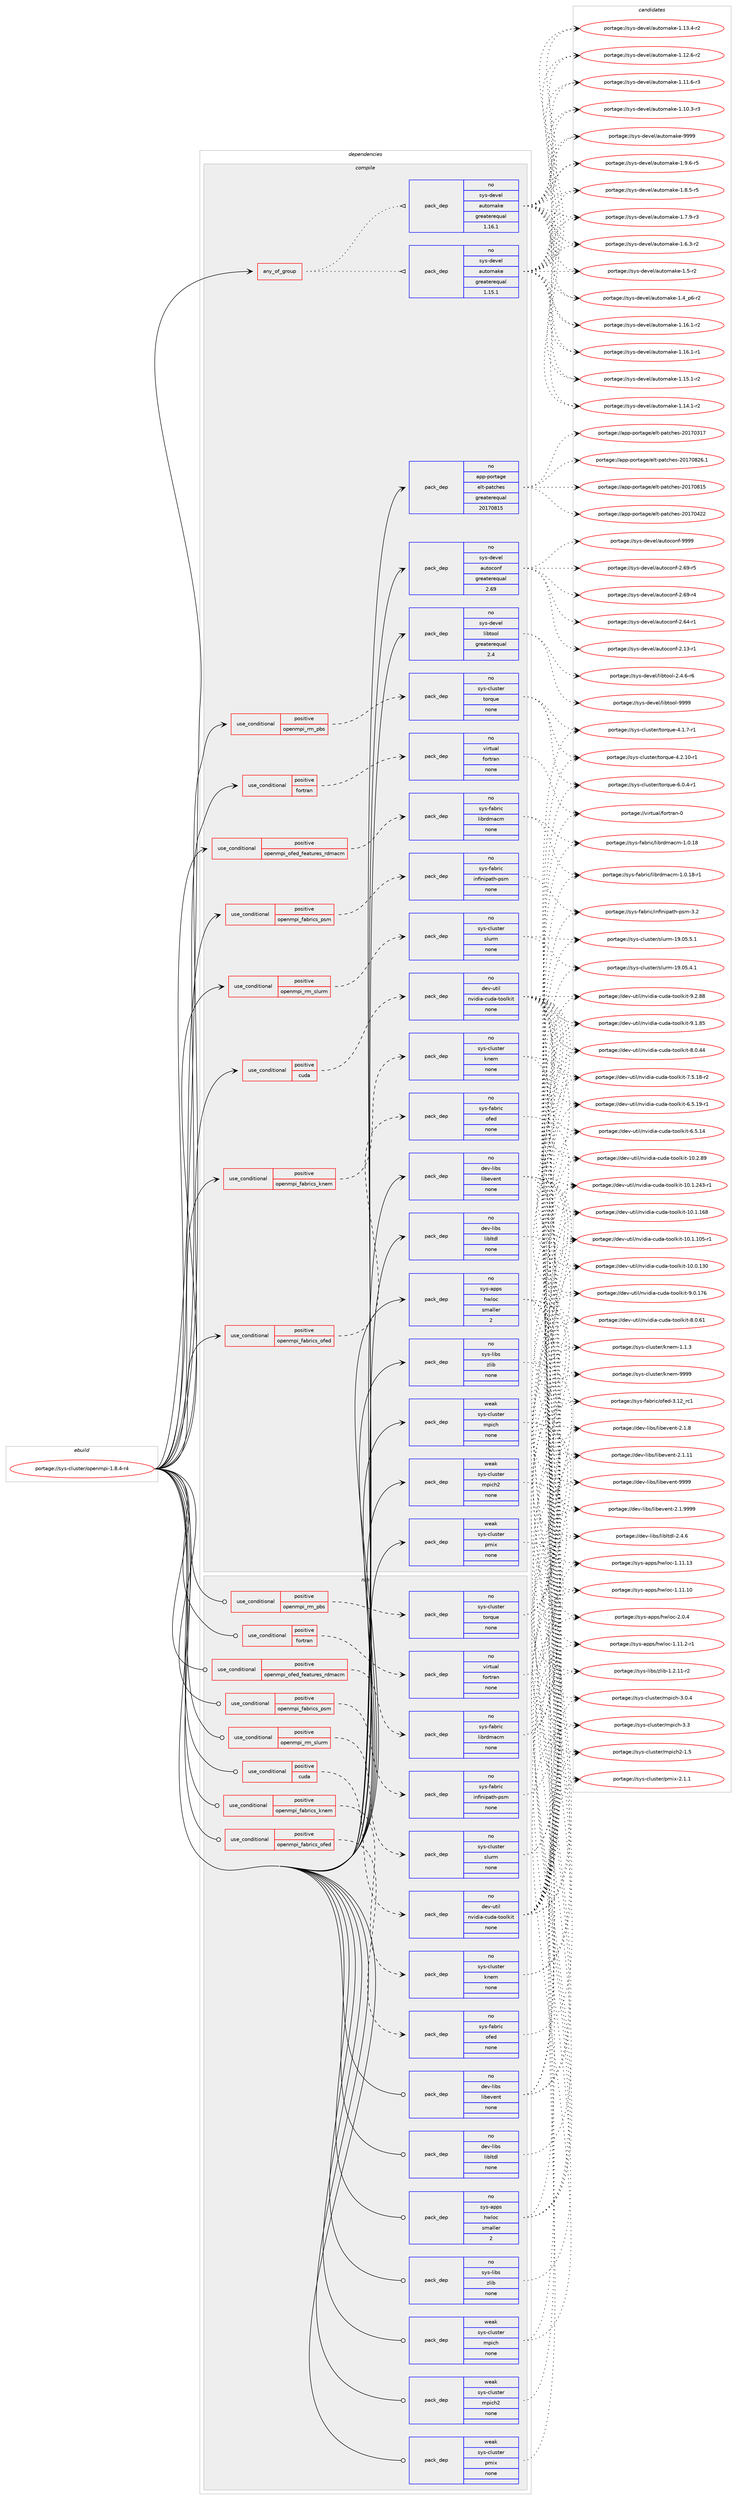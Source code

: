 digraph prolog {

# *************
# Graph options
# *************

newrank=true;
concentrate=true;
compound=true;
graph [rankdir=LR,fontname=Helvetica,fontsize=10,ranksep=1.5];#, ranksep=2.5, nodesep=0.2];
edge  [arrowhead=vee];
node  [fontname=Helvetica,fontsize=10];

# **********
# The ebuild
# **********

subgraph cluster_leftcol {
color=gray;
rank=same;
label=<<i>ebuild</i>>;
id [label="portage://sys-cluster/openmpi-1.8.4-r4", color=red, width=4, href="../sys-cluster/openmpi-1.8.4-r4.svg"];
}

# ****************
# The dependencies
# ****************

subgraph cluster_midcol {
color=gray;
label=<<i>dependencies</i>>;
subgraph cluster_compile {
fillcolor="#eeeeee";
style=filled;
label=<<i>compile</i>>;
subgraph any1084 {
dependency54016 [label=<<TABLE BORDER="0" CELLBORDER="1" CELLSPACING="0" CELLPADDING="4"><TR><TD CELLPADDING="10">any_of_group</TD></TR></TABLE>>, shape=none, color=red];subgraph pack41852 {
dependency54017 [label=<<TABLE BORDER="0" CELLBORDER="1" CELLSPACING="0" CELLPADDING="4" WIDTH="220"><TR><TD ROWSPAN="6" CELLPADDING="30">pack_dep</TD></TR><TR><TD WIDTH="110">no</TD></TR><TR><TD>sys-devel</TD></TR><TR><TD>automake</TD></TR><TR><TD>greaterequal</TD></TR><TR><TD>1.16.1</TD></TR></TABLE>>, shape=none, color=blue];
}
dependency54016:e -> dependency54017:w [weight=20,style="dotted",arrowhead="oinv"];
subgraph pack41853 {
dependency54018 [label=<<TABLE BORDER="0" CELLBORDER="1" CELLSPACING="0" CELLPADDING="4" WIDTH="220"><TR><TD ROWSPAN="6" CELLPADDING="30">pack_dep</TD></TR><TR><TD WIDTH="110">no</TD></TR><TR><TD>sys-devel</TD></TR><TR><TD>automake</TD></TR><TR><TD>greaterequal</TD></TR><TR><TD>1.15.1</TD></TR></TABLE>>, shape=none, color=blue];
}
dependency54016:e -> dependency54018:w [weight=20,style="dotted",arrowhead="oinv"];
}
id:e -> dependency54016:w [weight=20,style="solid",arrowhead="vee"];
subgraph cond11015 {
dependency54019 [label=<<TABLE BORDER="0" CELLBORDER="1" CELLSPACING="0" CELLPADDING="4"><TR><TD ROWSPAN="3" CELLPADDING="10">use_conditional</TD></TR><TR><TD>positive</TD></TR><TR><TD>cuda</TD></TR></TABLE>>, shape=none, color=red];
subgraph pack41854 {
dependency54020 [label=<<TABLE BORDER="0" CELLBORDER="1" CELLSPACING="0" CELLPADDING="4" WIDTH="220"><TR><TD ROWSPAN="6" CELLPADDING="30">pack_dep</TD></TR><TR><TD WIDTH="110">no</TD></TR><TR><TD>dev-util</TD></TR><TR><TD>nvidia-cuda-toolkit</TD></TR><TR><TD>none</TD></TR><TR><TD></TD></TR></TABLE>>, shape=none, color=blue];
}
dependency54019:e -> dependency54020:w [weight=20,style="dashed",arrowhead="vee"];
}
id:e -> dependency54019:w [weight=20,style="solid",arrowhead="vee"];
subgraph cond11016 {
dependency54021 [label=<<TABLE BORDER="0" CELLBORDER="1" CELLSPACING="0" CELLPADDING="4"><TR><TD ROWSPAN="3" CELLPADDING="10">use_conditional</TD></TR><TR><TD>positive</TD></TR><TR><TD>fortran</TD></TR></TABLE>>, shape=none, color=red];
subgraph pack41855 {
dependency54022 [label=<<TABLE BORDER="0" CELLBORDER="1" CELLSPACING="0" CELLPADDING="4" WIDTH="220"><TR><TD ROWSPAN="6" CELLPADDING="30">pack_dep</TD></TR><TR><TD WIDTH="110">no</TD></TR><TR><TD>virtual</TD></TR><TR><TD>fortran</TD></TR><TR><TD>none</TD></TR><TR><TD></TD></TR></TABLE>>, shape=none, color=blue];
}
dependency54021:e -> dependency54022:w [weight=20,style="dashed",arrowhead="vee"];
}
id:e -> dependency54021:w [weight=20,style="solid",arrowhead="vee"];
subgraph cond11017 {
dependency54023 [label=<<TABLE BORDER="0" CELLBORDER="1" CELLSPACING="0" CELLPADDING="4"><TR><TD ROWSPAN="3" CELLPADDING="10">use_conditional</TD></TR><TR><TD>positive</TD></TR><TR><TD>openmpi_fabrics_knem</TD></TR></TABLE>>, shape=none, color=red];
subgraph pack41856 {
dependency54024 [label=<<TABLE BORDER="0" CELLBORDER="1" CELLSPACING="0" CELLPADDING="4" WIDTH="220"><TR><TD ROWSPAN="6" CELLPADDING="30">pack_dep</TD></TR><TR><TD WIDTH="110">no</TD></TR><TR><TD>sys-cluster</TD></TR><TR><TD>knem</TD></TR><TR><TD>none</TD></TR><TR><TD></TD></TR></TABLE>>, shape=none, color=blue];
}
dependency54023:e -> dependency54024:w [weight=20,style="dashed",arrowhead="vee"];
}
id:e -> dependency54023:w [weight=20,style="solid",arrowhead="vee"];
subgraph cond11018 {
dependency54025 [label=<<TABLE BORDER="0" CELLBORDER="1" CELLSPACING="0" CELLPADDING="4"><TR><TD ROWSPAN="3" CELLPADDING="10">use_conditional</TD></TR><TR><TD>positive</TD></TR><TR><TD>openmpi_fabrics_ofed</TD></TR></TABLE>>, shape=none, color=red];
subgraph pack41857 {
dependency54026 [label=<<TABLE BORDER="0" CELLBORDER="1" CELLSPACING="0" CELLPADDING="4" WIDTH="220"><TR><TD ROWSPAN="6" CELLPADDING="30">pack_dep</TD></TR><TR><TD WIDTH="110">no</TD></TR><TR><TD>sys-fabric</TD></TR><TR><TD>ofed</TD></TR><TR><TD>none</TD></TR><TR><TD></TD></TR></TABLE>>, shape=none, color=blue];
}
dependency54025:e -> dependency54026:w [weight=20,style="dashed",arrowhead="vee"];
}
id:e -> dependency54025:w [weight=20,style="solid",arrowhead="vee"];
subgraph cond11019 {
dependency54027 [label=<<TABLE BORDER="0" CELLBORDER="1" CELLSPACING="0" CELLPADDING="4"><TR><TD ROWSPAN="3" CELLPADDING="10">use_conditional</TD></TR><TR><TD>positive</TD></TR><TR><TD>openmpi_fabrics_psm</TD></TR></TABLE>>, shape=none, color=red];
subgraph pack41858 {
dependency54028 [label=<<TABLE BORDER="0" CELLBORDER="1" CELLSPACING="0" CELLPADDING="4" WIDTH="220"><TR><TD ROWSPAN="6" CELLPADDING="30">pack_dep</TD></TR><TR><TD WIDTH="110">no</TD></TR><TR><TD>sys-fabric</TD></TR><TR><TD>infinipath-psm</TD></TR><TR><TD>none</TD></TR><TR><TD></TD></TR></TABLE>>, shape=none, color=blue];
}
dependency54027:e -> dependency54028:w [weight=20,style="dashed",arrowhead="vee"];
}
id:e -> dependency54027:w [weight=20,style="solid",arrowhead="vee"];
subgraph cond11020 {
dependency54029 [label=<<TABLE BORDER="0" CELLBORDER="1" CELLSPACING="0" CELLPADDING="4"><TR><TD ROWSPAN="3" CELLPADDING="10">use_conditional</TD></TR><TR><TD>positive</TD></TR><TR><TD>openmpi_ofed_features_rdmacm</TD></TR></TABLE>>, shape=none, color=red];
subgraph pack41859 {
dependency54030 [label=<<TABLE BORDER="0" CELLBORDER="1" CELLSPACING="0" CELLPADDING="4" WIDTH="220"><TR><TD ROWSPAN="6" CELLPADDING="30">pack_dep</TD></TR><TR><TD WIDTH="110">no</TD></TR><TR><TD>sys-fabric</TD></TR><TR><TD>librdmacm</TD></TR><TR><TD>none</TD></TR><TR><TD></TD></TR></TABLE>>, shape=none, color=blue];
}
dependency54029:e -> dependency54030:w [weight=20,style="dashed",arrowhead="vee"];
}
id:e -> dependency54029:w [weight=20,style="solid",arrowhead="vee"];
subgraph cond11021 {
dependency54031 [label=<<TABLE BORDER="0" CELLBORDER="1" CELLSPACING="0" CELLPADDING="4"><TR><TD ROWSPAN="3" CELLPADDING="10">use_conditional</TD></TR><TR><TD>positive</TD></TR><TR><TD>openmpi_rm_pbs</TD></TR></TABLE>>, shape=none, color=red];
subgraph pack41860 {
dependency54032 [label=<<TABLE BORDER="0" CELLBORDER="1" CELLSPACING="0" CELLPADDING="4" WIDTH="220"><TR><TD ROWSPAN="6" CELLPADDING="30">pack_dep</TD></TR><TR><TD WIDTH="110">no</TD></TR><TR><TD>sys-cluster</TD></TR><TR><TD>torque</TD></TR><TR><TD>none</TD></TR><TR><TD></TD></TR></TABLE>>, shape=none, color=blue];
}
dependency54031:e -> dependency54032:w [weight=20,style="dashed",arrowhead="vee"];
}
id:e -> dependency54031:w [weight=20,style="solid",arrowhead="vee"];
subgraph cond11022 {
dependency54033 [label=<<TABLE BORDER="0" CELLBORDER="1" CELLSPACING="0" CELLPADDING="4"><TR><TD ROWSPAN="3" CELLPADDING="10">use_conditional</TD></TR><TR><TD>positive</TD></TR><TR><TD>openmpi_rm_slurm</TD></TR></TABLE>>, shape=none, color=red];
subgraph pack41861 {
dependency54034 [label=<<TABLE BORDER="0" CELLBORDER="1" CELLSPACING="0" CELLPADDING="4" WIDTH="220"><TR><TD ROWSPAN="6" CELLPADDING="30">pack_dep</TD></TR><TR><TD WIDTH="110">no</TD></TR><TR><TD>sys-cluster</TD></TR><TR><TD>slurm</TD></TR><TR><TD>none</TD></TR><TR><TD></TD></TR></TABLE>>, shape=none, color=blue];
}
dependency54033:e -> dependency54034:w [weight=20,style="dashed",arrowhead="vee"];
}
id:e -> dependency54033:w [weight=20,style="solid",arrowhead="vee"];
subgraph pack41862 {
dependency54035 [label=<<TABLE BORDER="0" CELLBORDER="1" CELLSPACING="0" CELLPADDING="4" WIDTH="220"><TR><TD ROWSPAN="6" CELLPADDING="30">pack_dep</TD></TR><TR><TD WIDTH="110">no</TD></TR><TR><TD>app-portage</TD></TR><TR><TD>elt-patches</TD></TR><TR><TD>greaterequal</TD></TR><TR><TD>20170815</TD></TR></TABLE>>, shape=none, color=blue];
}
id:e -> dependency54035:w [weight=20,style="solid",arrowhead="vee"];
subgraph pack41863 {
dependency54036 [label=<<TABLE BORDER="0" CELLBORDER="1" CELLSPACING="0" CELLPADDING="4" WIDTH="220"><TR><TD ROWSPAN="6" CELLPADDING="30">pack_dep</TD></TR><TR><TD WIDTH="110">no</TD></TR><TR><TD>dev-libs</TD></TR><TR><TD>libevent</TD></TR><TR><TD>none</TD></TR><TR><TD></TD></TR></TABLE>>, shape=none, color=blue];
}
id:e -> dependency54036:w [weight=20,style="solid",arrowhead="vee"];
subgraph pack41864 {
dependency54037 [label=<<TABLE BORDER="0" CELLBORDER="1" CELLSPACING="0" CELLPADDING="4" WIDTH="220"><TR><TD ROWSPAN="6" CELLPADDING="30">pack_dep</TD></TR><TR><TD WIDTH="110">no</TD></TR><TR><TD>dev-libs</TD></TR><TR><TD>libltdl</TD></TR><TR><TD>none</TD></TR><TR><TD></TD></TR></TABLE>>, shape=none, color=blue];
}
id:e -> dependency54037:w [weight=20,style="solid",arrowhead="vee"];
subgraph pack41865 {
dependency54038 [label=<<TABLE BORDER="0" CELLBORDER="1" CELLSPACING="0" CELLPADDING="4" WIDTH="220"><TR><TD ROWSPAN="6" CELLPADDING="30">pack_dep</TD></TR><TR><TD WIDTH="110">no</TD></TR><TR><TD>sys-apps</TD></TR><TR><TD>hwloc</TD></TR><TR><TD>smaller</TD></TR><TR><TD>2</TD></TR></TABLE>>, shape=none, color=blue];
}
id:e -> dependency54038:w [weight=20,style="solid",arrowhead="vee"];
subgraph pack41866 {
dependency54039 [label=<<TABLE BORDER="0" CELLBORDER="1" CELLSPACING="0" CELLPADDING="4" WIDTH="220"><TR><TD ROWSPAN="6" CELLPADDING="30">pack_dep</TD></TR><TR><TD WIDTH="110">no</TD></TR><TR><TD>sys-devel</TD></TR><TR><TD>autoconf</TD></TR><TR><TD>greaterequal</TD></TR><TR><TD>2.69</TD></TR></TABLE>>, shape=none, color=blue];
}
id:e -> dependency54039:w [weight=20,style="solid",arrowhead="vee"];
subgraph pack41867 {
dependency54040 [label=<<TABLE BORDER="0" CELLBORDER="1" CELLSPACING="0" CELLPADDING="4" WIDTH="220"><TR><TD ROWSPAN="6" CELLPADDING="30">pack_dep</TD></TR><TR><TD WIDTH="110">no</TD></TR><TR><TD>sys-devel</TD></TR><TR><TD>libtool</TD></TR><TR><TD>greaterequal</TD></TR><TR><TD>2.4</TD></TR></TABLE>>, shape=none, color=blue];
}
id:e -> dependency54040:w [weight=20,style="solid",arrowhead="vee"];
subgraph pack41868 {
dependency54041 [label=<<TABLE BORDER="0" CELLBORDER="1" CELLSPACING="0" CELLPADDING="4" WIDTH="220"><TR><TD ROWSPAN="6" CELLPADDING="30">pack_dep</TD></TR><TR><TD WIDTH="110">no</TD></TR><TR><TD>sys-libs</TD></TR><TR><TD>zlib</TD></TR><TR><TD>none</TD></TR><TR><TD></TD></TR></TABLE>>, shape=none, color=blue];
}
id:e -> dependency54041:w [weight=20,style="solid",arrowhead="vee"];
subgraph pack41869 {
dependency54042 [label=<<TABLE BORDER="0" CELLBORDER="1" CELLSPACING="0" CELLPADDING="4" WIDTH="220"><TR><TD ROWSPAN="6" CELLPADDING="30">pack_dep</TD></TR><TR><TD WIDTH="110">weak</TD></TR><TR><TD>sys-cluster</TD></TR><TR><TD>mpich</TD></TR><TR><TD>none</TD></TR><TR><TD></TD></TR></TABLE>>, shape=none, color=blue];
}
id:e -> dependency54042:w [weight=20,style="solid",arrowhead="vee"];
subgraph pack41870 {
dependency54043 [label=<<TABLE BORDER="0" CELLBORDER="1" CELLSPACING="0" CELLPADDING="4" WIDTH="220"><TR><TD ROWSPAN="6" CELLPADDING="30">pack_dep</TD></TR><TR><TD WIDTH="110">weak</TD></TR><TR><TD>sys-cluster</TD></TR><TR><TD>mpich2</TD></TR><TR><TD>none</TD></TR><TR><TD></TD></TR></TABLE>>, shape=none, color=blue];
}
id:e -> dependency54043:w [weight=20,style="solid",arrowhead="vee"];
subgraph pack41871 {
dependency54044 [label=<<TABLE BORDER="0" CELLBORDER="1" CELLSPACING="0" CELLPADDING="4" WIDTH="220"><TR><TD ROWSPAN="6" CELLPADDING="30">pack_dep</TD></TR><TR><TD WIDTH="110">weak</TD></TR><TR><TD>sys-cluster</TD></TR><TR><TD>pmix</TD></TR><TR><TD>none</TD></TR><TR><TD></TD></TR></TABLE>>, shape=none, color=blue];
}
id:e -> dependency54044:w [weight=20,style="solid",arrowhead="vee"];
}
subgraph cluster_compileandrun {
fillcolor="#eeeeee";
style=filled;
label=<<i>compile and run</i>>;
}
subgraph cluster_run {
fillcolor="#eeeeee";
style=filled;
label=<<i>run</i>>;
subgraph cond11023 {
dependency54045 [label=<<TABLE BORDER="0" CELLBORDER="1" CELLSPACING="0" CELLPADDING="4"><TR><TD ROWSPAN="3" CELLPADDING="10">use_conditional</TD></TR><TR><TD>positive</TD></TR><TR><TD>cuda</TD></TR></TABLE>>, shape=none, color=red];
subgraph pack41872 {
dependency54046 [label=<<TABLE BORDER="0" CELLBORDER="1" CELLSPACING="0" CELLPADDING="4" WIDTH="220"><TR><TD ROWSPAN="6" CELLPADDING="30">pack_dep</TD></TR><TR><TD WIDTH="110">no</TD></TR><TR><TD>dev-util</TD></TR><TR><TD>nvidia-cuda-toolkit</TD></TR><TR><TD>none</TD></TR><TR><TD></TD></TR></TABLE>>, shape=none, color=blue];
}
dependency54045:e -> dependency54046:w [weight=20,style="dashed",arrowhead="vee"];
}
id:e -> dependency54045:w [weight=20,style="solid",arrowhead="odot"];
subgraph cond11024 {
dependency54047 [label=<<TABLE BORDER="0" CELLBORDER="1" CELLSPACING="0" CELLPADDING="4"><TR><TD ROWSPAN="3" CELLPADDING="10">use_conditional</TD></TR><TR><TD>positive</TD></TR><TR><TD>fortran</TD></TR></TABLE>>, shape=none, color=red];
subgraph pack41873 {
dependency54048 [label=<<TABLE BORDER="0" CELLBORDER="1" CELLSPACING="0" CELLPADDING="4" WIDTH="220"><TR><TD ROWSPAN="6" CELLPADDING="30">pack_dep</TD></TR><TR><TD WIDTH="110">no</TD></TR><TR><TD>virtual</TD></TR><TR><TD>fortran</TD></TR><TR><TD>none</TD></TR><TR><TD></TD></TR></TABLE>>, shape=none, color=blue];
}
dependency54047:e -> dependency54048:w [weight=20,style="dashed",arrowhead="vee"];
}
id:e -> dependency54047:w [weight=20,style="solid",arrowhead="odot"];
subgraph cond11025 {
dependency54049 [label=<<TABLE BORDER="0" CELLBORDER="1" CELLSPACING="0" CELLPADDING="4"><TR><TD ROWSPAN="3" CELLPADDING="10">use_conditional</TD></TR><TR><TD>positive</TD></TR><TR><TD>openmpi_fabrics_knem</TD></TR></TABLE>>, shape=none, color=red];
subgraph pack41874 {
dependency54050 [label=<<TABLE BORDER="0" CELLBORDER="1" CELLSPACING="0" CELLPADDING="4" WIDTH="220"><TR><TD ROWSPAN="6" CELLPADDING="30">pack_dep</TD></TR><TR><TD WIDTH="110">no</TD></TR><TR><TD>sys-cluster</TD></TR><TR><TD>knem</TD></TR><TR><TD>none</TD></TR><TR><TD></TD></TR></TABLE>>, shape=none, color=blue];
}
dependency54049:e -> dependency54050:w [weight=20,style="dashed",arrowhead="vee"];
}
id:e -> dependency54049:w [weight=20,style="solid",arrowhead="odot"];
subgraph cond11026 {
dependency54051 [label=<<TABLE BORDER="0" CELLBORDER="1" CELLSPACING="0" CELLPADDING="4"><TR><TD ROWSPAN="3" CELLPADDING="10">use_conditional</TD></TR><TR><TD>positive</TD></TR><TR><TD>openmpi_fabrics_ofed</TD></TR></TABLE>>, shape=none, color=red];
subgraph pack41875 {
dependency54052 [label=<<TABLE BORDER="0" CELLBORDER="1" CELLSPACING="0" CELLPADDING="4" WIDTH="220"><TR><TD ROWSPAN="6" CELLPADDING="30">pack_dep</TD></TR><TR><TD WIDTH="110">no</TD></TR><TR><TD>sys-fabric</TD></TR><TR><TD>ofed</TD></TR><TR><TD>none</TD></TR><TR><TD></TD></TR></TABLE>>, shape=none, color=blue];
}
dependency54051:e -> dependency54052:w [weight=20,style="dashed",arrowhead="vee"];
}
id:e -> dependency54051:w [weight=20,style="solid",arrowhead="odot"];
subgraph cond11027 {
dependency54053 [label=<<TABLE BORDER="0" CELLBORDER="1" CELLSPACING="0" CELLPADDING="4"><TR><TD ROWSPAN="3" CELLPADDING="10">use_conditional</TD></TR><TR><TD>positive</TD></TR><TR><TD>openmpi_fabrics_psm</TD></TR></TABLE>>, shape=none, color=red];
subgraph pack41876 {
dependency54054 [label=<<TABLE BORDER="0" CELLBORDER="1" CELLSPACING="0" CELLPADDING="4" WIDTH="220"><TR><TD ROWSPAN="6" CELLPADDING="30">pack_dep</TD></TR><TR><TD WIDTH="110">no</TD></TR><TR><TD>sys-fabric</TD></TR><TR><TD>infinipath-psm</TD></TR><TR><TD>none</TD></TR><TR><TD></TD></TR></TABLE>>, shape=none, color=blue];
}
dependency54053:e -> dependency54054:w [weight=20,style="dashed",arrowhead="vee"];
}
id:e -> dependency54053:w [weight=20,style="solid",arrowhead="odot"];
subgraph cond11028 {
dependency54055 [label=<<TABLE BORDER="0" CELLBORDER="1" CELLSPACING="0" CELLPADDING="4"><TR><TD ROWSPAN="3" CELLPADDING="10">use_conditional</TD></TR><TR><TD>positive</TD></TR><TR><TD>openmpi_ofed_features_rdmacm</TD></TR></TABLE>>, shape=none, color=red];
subgraph pack41877 {
dependency54056 [label=<<TABLE BORDER="0" CELLBORDER="1" CELLSPACING="0" CELLPADDING="4" WIDTH="220"><TR><TD ROWSPAN="6" CELLPADDING="30">pack_dep</TD></TR><TR><TD WIDTH="110">no</TD></TR><TR><TD>sys-fabric</TD></TR><TR><TD>librdmacm</TD></TR><TR><TD>none</TD></TR><TR><TD></TD></TR></TABLE>>, shape=none, color=blue];
}
dependency54055:e -> dependency54056:w [weight=20,style="dashed",arrowhead="vee"];
}
id:e -> dependency54055:w [weight=20,style="solid",arrowhead="odot"];
subgraph cond11029 {
dependency54057 [label=<<TABLE BORDER="0" CELLBORDER="1" CELLSPACING="0" CELLPADDING="4"><TR><TD ROWSPAN="3" CELLPADDING="10">use_conditional</TD></TR><TR><TD>positive</TD></TR><TR><TD>openmpi_rm_pbs</TD></TR></TABLE>>, shape=none, color=red];
subgraph pack41878 {
dependency54058 [label=<<TABLE BORDER="0" CELLBORDER="1" CELLSPACING="0" CELLPADDING="4" WIDTH="220"><TR><TD ROWSPAN="6" CELLPADDING="30">pack_dep</TD></TR><TR><TD WIDTH="110">no</TD></TR><TR><TD>sys-cluster</TD></TR><TR><TD>torque</TD></TR><TR><TD>none</TD></TR><TR><TD></TD></TR></TABLE>>, shape=none, color=blue];
}
dependency54057:e -> dependency54058:w [weight=20,style="dashed",arrowhead="vee"];
}
id:e -> dependency54057:w [weight=20,style="solid",arrowhead="odot"];
subgraph cond11030 {
dependency54059 [label=<<TABLE BORDER="0" CELLBORDER="1" CELLSPACING="0" CELLPADDING="4"><TR><TD ROWSPAN="3" CELLPADDING="10">use_conditional</TD></TR><TR><TD>positive</TD></TR><TR><TD>openmpi_rm_slurm</TD></TR></TABLE>>, shape=none, color=red];
subgraph pack41879 {
dependency54060 [label=<<TABLE BORDER="0" CELLBORDER="1" CELLSPACING="0" CELLPADDING="4" WIDTH="220"><TR><TD ROWSPAN="6" CELLPADDING="30">pack_dep</TD></TR><TR><TD WIDTH="110">no</TD></TR><TR><TD>sys-cluster</TD></TR><TR><TD>slurm</TD></TR><TR><TD>none</TD></TR><TR><TD></TD></TR></TABLE>>, shape=none, color=blue];
}
dependency54059:e -> dependency54060:w [weight=20,style="dashed",arrowhead="vee"];
}
id:e -> dependency54059:w [weight=20,style="solid",arrowhead="odot"];
subgraph pack41880 {
dependency54061 [label=<<TABLE BORDER="0" CELLBORDER="1" CELLSPACING="0" CELLPADDING="4" WIDTH="220"><TR><TD ROWSPAN="6" CELLPADDING="30">pack_dep</TD></TR><TR><TD WIDTH="110">no</TD></TR><TR><TD>dev-libs</TD></TR><TR><TD>libevent</TD></TR><TR><TD>none</TD></TR><TR><TD></TD></TR></TABLE>>, shape=none, color=blue];
}
id:e -> dependency54061:w [weight=20,style="solid",arrowhead="odot"];
subgraph pack41881 {
dependency54062 [label=<<TABLE BORDER="0" CELLBORDER="1" CELLSPACING="0" CELLPADDING="4" WIDTH="220"><TR><TD ROWSPAN="6" CELLPADDING="30">pack_dep</TD></TR><TR><TD WIDTH="110">no</TD></TR><TR><TD>dev-libs</TD></TR><TR><TD>libltdl</TD></TR><TR><TD>none</TD></TR><TR><TD></TD></TR></TABLE>>, shape=none, color=blue];
}
id:e -> dependency54062:w [weight=20,style="solid",arrowhead="odot"];
subgraph pack41882 {
dependency54063 [label=<<TABLE BORDER="0" CELLBORDER="1" CELLSPACING="0" CELLPADDING="4" WIDTH="220"><TR><TD ROWSPAN="6" CELLPADDING="30">pack_dep</TD></TR><TR><TD WIDTH="110">no</TD></TR><TR><TD>sys-apps</TD></TR><TR><TD>hwloc</TD></TR><TR><TD>smaller</TD></TR><TR><TD>2</TD></TR></TABLE>>, shape=none, color=blue];
}
id:e -> dependency54063:w [weight=20,style="solid",arrowhead="odot"];
subgraph pack41883 {
dependency54064 [label=<<TABLE BORDER="0" CELLBORDER="1" CELLSPACING="0" CELLPADDING="4" WIDTH="220"><TR><TD ROWSPAN="6" CELLPADDING="30">pack_dep</TD></TR><TR><TD WIDTH="110">no</TD></TR><TR><TD>sys-libs</TD></TR><TR><TD>zlib</TD></TR><TR><TD>none</TD></TR><TR><TD></TD></TR></TABLE>>, shape=none, color=blue];
}
id:e -> dependency54064:w [weight=20,style="solid",arrowhead="odot"];
subgraph pack41884 {
dependency54065 [label=<<TABLE BORDER="0" CELLBORDER="1" CELLSPACING="0" CELLPADDING="4" WIDTH="220"><TR><TD ROWSPAN="6" CELLPADDING="30">pack_dep</TD></TR><TR><TD WIDTH="110">weak</TD></TR><TR><TD>sys-cluster</TD></TR><TR><TD>mpich</TD></TR><TR><TD>none</TD></TR><TR><TD></TD></TR></TABLE>>, shape=none, color=blue];
}
id:e -> dependency54065:w [weight=20,style="solid",arrowhead="odot"];
subgraph pack41885 {
dependency54066 [label=<<TABLE BORDER="0" CELLBORDER="1" CELLSPACING="0" CELLPADDING="4" WIDTH="220"><TR><TD ROWSPAN="6" CELLPADDING="30">pack_dep</TD></TR><TR><TD WIDTH="110">weak</TD></TR><TR><TD>sys-cluster</TD></TR><TR><TD>mpich2</TD></TR><TR><TD>none</TD></TR><TR><TD></TD></TR></TABLE>>, shape=none, color=blue];
}
id:e -> dependency54066:w [weight=20,style="solid",arrowhead="odot"];
subgraph pack41886 {
dependency54067 [label=<<TABLE BORDER="0" CELLBORDER="1" CELLSPACING="0" CELLPADDING="4" WIDTH="220"><TR><TD ROWSPAN="6" CELLPADDING="30">pack_dep</TD></TR><TR><TD WIDTH="110">weak</TD></TR><TR><TD>sys-cluster</TD></TR><TR><TD>pmix</TD></TR><TR><TD>none</TD></TR><TR><TD></TD></TR></TABLE>>, shape=none, color=blue];
}
id:e -> dependency54067:w [weight=20,style="solid",arrowhead="odot"];
}
}

# **************
# The candidates
# **************

subgraph cluster_choices {
rank=same;
color=gray;
label=<<i>candidates</i>>;

subgraph choice41852 {
color=black;
nodesep=1;
choice115121115451001011181011084797117116111109971071014557575757 [label="portage://sys-devel/automake-9999", color=red, width=4,href="../sys-devel/automake-9999.svg"];
choice115121115451001011181011084797117116111109971071014549465746544511453 [label="portage://sys-devel/automake-1.9.6-r5", color=red, width=4,href="../sys-devel/automake-1.9.6-r5.svg"];
choice115121115451001011181011084797117116111109971071014549465646534511453 [label="portage://sys-devel/automake-1.8.5-r5", color=red, width=4,href="../sys-devel/automake-1.8.5-r5.svg"];
choice115121115451001011181011084797117116111109971071014549465546574511451 [label="portage://sys-devel/automake-1.7.9-r3", color=red, width=4,href="../sys-devel/automake-1.7.9-r3.svg"];
choice115121115451001011181011084797117116111109971071014549465446514511450 [label="portage://sys-devel/automake-1.6.3-r2", color=red, width=4,href="../sys-devel/automake-1.6.3-r2.svg"];
choice11512111545100101118101108479711711611110997107101454946534511450 [label="portage://sys-devel/automake-1.5-r2", color=red, width=4,href="../sys-devel/automake-1.5-r2.svg"];
choice115121115451001011181011084797117116111109971071014549465295112544511450 [label="portage://sys-devel/automake-1.4_p6-r2", color=red, width=4,href="../sys-devel/automake-1.4_p6-r2.svg"];
choice11512111545100101118101108479711711611110997107101454946495446494511450 [label="portage://sys-devel/automake-1.16.1-r2", color=red, width=4,href="../sys-devel/automake-1.16.1-r2.svg"];
choice11512111545100101118101108479711711611110997107101454946495446494511449 [label="portage://sys-devel/automake-1.16.1-r1", color=red, width=4,href="../sys-devel/automake-1.16.1-r1.svg"];
choice11512111545100101118101108479711711611110997107101454946495346494511450 [label="portage://sys-devel/automake-1.15.1-r2", color=red, width=4,href="../sys-devel/automake-1.15.1-r2.svg"];
choice11512111545100101118101108479711711611110997107101454946495246494511450 [label="portage://sys-devel/automake-1.14.1-r2", color=red, width=4,href="../sys-devel/automake-1.14.1-r2.svg"];
choice11512111545100101118101108479711711611110997107101454946495146524511450 [label="portage://sys-devel/automake-1.13.4-r2", color=red, width=4,href="../sys-devel/automake-1.13.4-r2.svg"];
choice11512111545100101118101108479711711611110997107101454946495046544511450 [label="portage://sys-devel/automake-1.12.6-r2", color=red, width=4,href="../sys-devel/automake-1.12.6-r2.svg"];
choice11512111545100101118101108479711711611110997107101454946494946544511451 [label="portage://sys-devel/automake-1.11.6-r3", color=red, width=4,href="../sys-devel/automake-1.11.6-r3.svg"];
choice11512111545100101118101108479711711611110997107101454946494846514511451 [label="portage://sys-devel/automake-1.10.3-r3", color=red, width=4,href="../sys-devel/automake-1.10.3-r3.svg"];
dependency54017:e -> choice115121115451001011181011084797117116111109971071014557575757:w [style=dotted,weight="100"];
dependency54017:e -> choice115121115451001011181011084797117116111109971071014549465746544511453:w [style=dotted,weight="100"];
dependency54017:e -> choice115121115451001011181011084797117116111109971071014549465646534511453:w [style=dotted,weight="100"];
dependency54017:e -> choice115121115451001011181011084797117116111109971071014549465546574511451:w [style=dotted,weight="100"];
dependency54017:e -> choice115121115451001011181011084797117116111109971071014549465446514511450:w [style=dotted,weight="100"];
dependency54017:e -> choice11512111545100101118101108479711711611110997107101454946534511450:w [style=dotted,weight="100"];
dependency54017:e -> choice115121115451001011181011084797117116111109971071014549465295112544511450:w [style=dotted,weight="100"];
dependency54017:e -> choice11512111545100101118101108479711711611110997107101454946495446494511450:w [style=dotted,weight="100"];
dependency54017:e -> choice11512111545100101118101108479711711611110997107101454946495446494511449:w [style=dotted,weight="100"];
dependency54017:e -> choice11512111545100101118101108479711711611110997107101454946495346494511450:w [style=dotted,weight="100"];
dependency54017:e -> choice11512111545100101118101108479711711611110997107101454946495246494511450:w [style=dotted,weight="100"];
dependency54017:e -> choice11512111545100101118101108479711711611110997107101454946495146524511450:w [style=dotted,weight="100"];
dependency54017:e -> choice11512111545100101118101108479711711611110997107101454946495046544511450:w [style=dotted,weight="100"];
dependency54017:e -> choice11512111545100101118101108479711711611110997107101454946494946544511451:w [style=dotted,weight="100"];
dependency54017:e -> choice11512111545100101118101108479711711611110997107101454946494846514511451:w [style=dotted,weight="100"];
}
subgraph choice41853 {
color=black;
nodesep=1;
choice115121115451001011181011084797117116111109971071014557575757 [label="portage://sys-devel/automake-9999", color=red, width=4,href="../sys-devel/automake-9999.svg"];
choice115121115451001011181011084797117116111109971071014549465746544511453 [label="portage://sys-devel/automake-1.9.6-r5", color=red, width=4,href="../sys-devel/automake-1.9.6-r5.svg"];
choice115121115451001011181011084797117116111109971071014549465646534511453 [label="portage://sys-devel/automake-1.8.5-r5", color=red, width=4,href="../sys-devel/automake-1.8.5-r5.svg"];
choice115121115451001011181011084797117116111109971071014549465546574511451 [label="portage://sys-devel/automake-1.7.9-r3", color=red, width=4,href="../sys-devel/automake-1.7.9-r3.svg"];
choice115121115451001011181011084797117116111109971071014549465446514511450 [label="portage://sys-devel/automake-1.6.3-r2", color=red, width=4,href="../sys-devel/automake-1.6.3-r2.svg"];
choice11512111545100101118101108479711711611110997107101454946534511450 [label="portage://sys-devel/automake-1.5-r2", color=red, width=4,href="../sys-devel/automake-1.5-r2.svg"];
choice115121115451001011181011084797117116111109971071014549465295112544511450 [label="portage://sys-devel/automake-1.4_p6-r2", color=red, width=4,href="../sys-devel/automake-1.4_p6-r2.svg"];
choice11512111545100101118101108479711711611110997107101454946495446494511450 [label="portage://sys-devel/automake-1.16.1-r2", color=red, width=4,href="../sys-devel/automake-1.16.1-r2.svg"];
choice11512111545100101118101108479711711611110997107101454946495446494511449 [label="portage://sys-devel/automake-1.16.1-r1", color=red, width=4,href="../sys-devel/automake-1.16.1-r1.svg"];
choice11512111545100101118101108479711711611110997107101454946495346494511450 [label="portage://sys-devel/automake-1.15.1-r2", color=red, width=4,href="../sys-devel/automake-1.15.1-r2.svg"];
choice11512111545100101118101108479711711611110997107101454946495246494511450 [label="portage://sys-devel/automake-1.14.1-r2", color=red, width=4,href="../sys-devel/automake-1.14.1-r2.svg"];
choice11512111545100101118101108479711711611110997107101454946495146524511450 [label="portage://sys-devel/automake-1.13.4-r2", color=red, width=4,href="../sys-devel/automake-1.13.4-r2.svg"];
choice11512111545100101118101108479711711611110997107101454946495046544511450 [label="portage://sys-devel/automake-1.12.6-r2", color=red, width=4,href="../sys-devel/automake-1.12.6-r2.svg"];
choice11512111545100101118101108479711711611110997107101454946494946544511451 [label="portage://sys-devel/automake-1.11.6-r3", color=red, width=4,href="../sys-devel/automake-1.11.6-r3.svg"];
choice11512111545100101118101108479711711611110997107101454946494846514511451 [label="portage://sys-devel/automake-1.10.3-r3", color=red, width=4,href="../sys-devel/automake-1.10.3-r3.svg"];
dependency54018:e -> choice115121115451001011181011084797117116111109971071014557575757:w [style=dotted,weight="100"];
dependency54018:e -> choice115121115451001011181011084797117116111109971071014549465746544511453:w [style=dotted,weight="100"];
dependency54018:e -> choice115121115451001011181011084797117116111109971071014549465646534511453:w [style=dotted,weight="100"];
dependency54018:e -> choice115121115451001011181011084797117116111109971071014549465546574511451:w [style=dotted,weight="100"];
dependency54018:e -> choice115121115451001011181011084797117116111109971071014549465446514511450:w [style=dotted,weight="100"];
dependency54018:e -> choice11512111545100101118101108479711711611110997107101454946534511450:w [style=dotted,weight="100"];
dependency54018:e -> choice115121115451001011181011084797117116111109971071014549465295112544511450:w [style=dotted,weight="100"];
dependency54018:e -> choice11512111545100101118101108479711711611110997107101454946495446494511450:w [style=dotted,weight="100"];
dependency54018:e -> choice11512111545100101118101108479711711611110997107101454946495446494511449:w [style=dotted,weight="100"];
dependency54018:e -> choice11512111545100101118101108479711711611110997107101454946495346494511450:w [style=dotted,weight="100"];
dependency54018:e -> choice11512111545100101118101108479711711611110997107101454946495246494511450:w [style=dotted,weight="100"];
dependency54018:e -> choice11512111545100101118101108479711711611110997107101454946495146524511450:w [style=dotted,weight="100"];
dependency54018:e -> choice11512111545100101118101108479711711611110997107101454946495046544511450:w [style=dotted,weight="100"];
dependency54018:e -> choice11512111545100101118101108479711711611110997107101454946494946544511451:w [style=dotted,weight="100"];
dependency54018:e -> choice11512111545100101118101108479711711611110997107101454946494846514511451:w [style=dotted,weight="100"];
}
subgraph choice41854 {
color=black;
nodesep=1;
choice1001011184511711610510847110118105100105974599117100974511611111110810710511645574650465656 [label="portage://dev-util/nvidia-cuda-toolkit-9.2.88", color=red, width=4,href="../dev-util/nvidia-cuda-toolkit-9.2.88.svg"];
choice1001011184511711610510847110118105100105974599117100974511611111110810710511645574649465653 [label="portage://dev-util/nvidia-cuda-toolkit-9.1.85", color=red, width=4,href="../dev-util/nvidia-cuda-toolkit-9.1.85.svg"];
choice100101118451171161051084711011810510010597459911710097451161111111081071051164557464846495554 [label="portage://dev-util/nvidia-cuda-toolkit-9.0.176", color=red, width=4,href="../dev-util/nvidia-cuda-toolkit-9.0.176.svg"];
choice1001011184511711610510847110118105100105974599117100974511611111110810710511645564648465449 [label="portage://dev-util/nvidia-cuda-toolkit-8.0.61", color=red, width=4,href="../dev-util/nvidia-cuda-toolkit-8.0.61.svg"];
choice1001011184511711610510847110118105100105974599117100974511611111110810710511645564648465252 [label="portage://dev-util/nvidia-cuda-toolkit-8.0.44", color=red, width=4,href="../dev-util/nvidia-cuda-toolkit-8.0.44.svg"];
choice10010111845117116105108471101181051001059745991171009745116111111108107105116455546534649564511450 [label="portage://dev-util/nvidia-cuda-toolkit-7.5.18-r2", color=red, width=4,href="../dev-util/nvidia-cuda-toolkit-7.5.18-r2.svg"];
choice10010111845117116105108471101181051001059745991171009745116111111108107105116455446534649574511449 [label="portage://dev-util/nvidia-cuda-toolkit-6.5.19-r1", color=red, width=4,href="../dev-util/nvidia-cuda-toolkit-6.5.19-r1.svg"];
choice1001011184511711610510847110118105100105974599117100974511611111110810710511645544653464952 [label="portage://dev-util/nvidia-cuda-toolkit-6.5.14", color=red, width=4,href="../dev-util/nvidia-cuda-toolkit-6.5.14.svg"];
choice100101118451171161051084711011810510010597459911710097451161111111081071051164549484650465657 [label="portage://dev-util/nvidia-cuda-toolkit-10.2.89", color=red, width=4,href="../dev-util/nvidia-cuda-toolkit-10.2.89.svg"];
choice100101118451171161051084711011810510010597459911710097451161111111081071051164549484649465052514511449 [label="portage://dev-util/nvidia-cuda-toolkit-10.1.243-r1", color=red, width=4,href="../dev-util/nvidia-cuda-toolkit-10.1.243-r1.svg"];
choice10010111845117116105108471101181051001059745991171009745116111111108107105116454948464946495456 [label="portage://dev-util/nvidia-cuda-toolkit-10.1.168", color=red, width=4,href="../dev-util/nvidia-cuda-toolkit-10.1.168.svg"];
choice100101118451171161051084711011810510010597459911710097451161111111081071051164549484649464948534511449 [label="portage://dev-util/nvidia-cuda-toolkit-10.1.105-r1", color=red, width=4,href="../dev-util/nvidia-cuda-toolkit-10.1.105-r1.svg"];
choice10010111845117116105108471101181051001059745991171009745116111111108107105116454948464846495148 [label="portage://dev-util/nvidia-cuda-toolkit-10.0.130", color=red, width=4,href="../dev-util/nvidia-cuda-toolkit-10.0.130.svg"];
dependency54020:e -> choice1001011184511711610510847110118105100105974599117100974511611111110810710511645574650465656:w [style=dotted,weight="100"];
dependency54020:e -> choice1001011184511711610510847110118105100105974599117100974511611111110810710511645574649465653:w [style=dotted,weight="100"];
dependency54020:e -> choice100101118451171161051084711011810510010597459911710097451161111111081071051164557464846495554:w [style=dotted,weight="100"];
dependency54020:e -> choice1001011184511711610510847110118105100105974599117100974511611111110810710511645564648465449:w [style=dotted,weight="100"];
dependency54020:e -> choice1001011184511711610510847110118105100105974599117100974511611111110810710511645564648465252:w [style=dotted,weight="100"];
dependency54020:e -> choice10010111845117116105108471101181051001059745991171009745116111111108107105116455546534649564511450:w [style=dotted,weight="100"];
dependency54020:e -> choice10010111845117116105108471101181051001059745991171009745116111111108107105116455446534649574511449:w [style=dotted,weight="100"];
dependency54020:e -> choice1001011184511711610510847110118105100105974599117100974511611111110810710511645544653464952:w [style=dotted,weight="100"];
dependency54020:e -> choice100101118451171161051084711011810510010597459911710097451161111111081071051164549484650465657:w [style=dotted,weight="100"];
dependency54020:e -> choice100101118451171161051084711011810510010597459911710097451161111111081071051164549484649465052514511449:w [style=dotted,weight="100"];
dependency54020:e -> choice10010111845117116105108471101181051001059745991171009745116111111108107105116454948464946495456:w [style=dotted,weight="100"];
dependency54020:e -> choice100101118451171161051084711011810510010597459911710097451161111111081071051164549484649464948534511449:w [style=dotted,weight="100"];
dependency54020:e -> choice10010111845117116105108471101181051001059745991171009745116111111108107105116454948464846495148:w [style=dotted,weight="100"];
}
subgraph choice41855 {
color=black;
nodesep=1;
choice1181051141161179710847102111114116114971104548 [label="portage://virtual/fortran-0", color=red, width=4,href="../virtual/fortran-0.svg"];
dependency54022:e -> choice1181051141161179710847102111114116114971104548:w [style=dotted,weight="100"];
}
subgraph choice41856 {
color=black;
nodesep=1;
choice1151211154599108117115116101114471071101011094557575757 [label="portage://sys-cluster/knem-9999", color=red, width=4,href="../sys-cluster/knem-9999.svg"];
choice115121115459910811711511610111447107110101109454946494651 [label="portage://sys-cluster/knem-1.1.3", color=red, width=4,href="../sys-cluster/knem-1.1.3.svg"];
dependency54024:e -> choice1151211154599108117115116101114471071101011094557575757:w [style=dotted,weight="100"];
dependency54024:e -> choice115121115459910811711511610111447107110101109454946494651:w [style=dotted,weight="100"];
}
subgraph choice41857 {
color=black;
nodesep=1;
choice11512111545102979811410599471111021011004551464950951149949 [label="portage://sys-fabric/ofed-3.12_rc1", color=red, width=4,href="../sys-fabric/ofed-3.12_rc1.svg"];
dependency54026:e -> choice11512111545102979811410599471111021011004551464950951149949:w [style=dotted,weight="100"];
}
subgraph choice41858 {
color=black;
nodesep=1;
choice1151211154510297981141059947105110102105110105112971161044511211510945514650 [label="portage://sys-fabric/infinipath-psm-3.2", color=red, width=4,href="../sys-fabric/infinipath-psm-3.2.svg"];
dependency54028:e -> choice1151211154510297981141059947105110102105110105112971161044511211510945514650:w [style=dotted,weight="100"];
}
subgraph choice41859 {
color=black;
nodesep=1;
choice1151211154510297981141059947108105981141001099799109454946484649564511449 [label="portage://sys-fabric/librdmacm-1.0.18-r1", color=red, width=4,href="../sys-fabric/librdmacm-1.0.18-r1.svg"];
choice115121115451029798114105994710810598114100109979910945494648464956 [label="portage://sys-fabric/librdmacm-1.0.18", color=red, width=4,href="../sys-fabric/librdmacm-1.0.18.svg"];
dependency54030:e -> choice1151211154510297981141059947108105981141001099799109454946484649564511449:w [style=dotted,weight="100"];
dependency54030:e -> choice115121115451029798114105994710810598114100109979910945494648464956:w [style=dotted,weight="100"];
}
subgraph choice41860 {
color=black;
nodesep=1;
choice1151211154599108117115116101114471161111141131171014554464846524511449 [label="portage://sys-cluster/torque-6.0.4-r1", color=red, width=4,href="../sys-cluster/torque-6.0.4-r1.svg"];
choice115121115459910811711511610111447116111114113117101455246504649484511449 [label="portage://sys-cluster/torque-4.2.10-r1", color=red, width=4,href="../sys-cluster/torque-4.2.10-r1.svg"];
choice1151211154599108117115116101114471161111141131171014552464946554511449 [label="portage://sys-cluster/torque-4.1.7-r1", color=red, width=4,href="../sys-cluster/torque-4.1.7-r1.svg"];
dependency54032:e -> choice1151211154599108117115116101114471161111141131171014554464846524511449:w [style=dotted,weight="100"];
dependency54032:e -> choice115121115459910811711511610111447116111114113117101455246504649484511449:w [style=dotted,weight="100"];
dependency54032:e -> choice1151211154599108117115116101114471161111141131171014552464946554511449:w [style=dotted,weight="100"];
}
subgraph choice41861 {
color=black;
nodesep=1;
choice11512111545991081171151161011144711510811711410945495746485346534649 [label="portage://sys-cluster/slurm-19.05.5.1", color=red, width=4,href="../sys-cluster/slurm-19.05.5.1.svg"];
choice11512111545991081171151161011144711510811711410945495746485346524649 [label="portage://sys-cluster/slurm-19.05.4.1", color=red, width=4,href="../sys-cluster/slurm-19.05.4.1.svg"];
dependency54034:e -> choice11512111545991081171151161011144711510811711410945495746485346534649:w [style=dotted,weight="100"];
dependency54034:e -> choice11512111545991081171151161011144711510811711410945495746485346524649:w [style=dotted,weight="100"];
}
subgraph choice41862 {
color=black;
nodesep=1;
choice971121124511211111411697103101471011081164511297116991041011154550484955485650544649 [label="portage://app-portage/elt-patches-20170826.1", color=red, width=4,href="../app-portage/elt-patches-20170826.1.svg"];
choice97112112451121111141169710310147101108116451129711699104101115455048495548564953 [label="portage://app-portage/elt-patches-20170815", color=red, width=4,href="../app-portage/elt-patches-20170815.svg"];
choice97112112451121111141169710310147101108116451129711699104101115455048495548525050 [label="portage://app-portage/elt-patches-20170422", color=red, width=4,href="../app-portage/elt-patches-20170422.svg"];
choice97112112451121111141169710310147101108116451129711699104101115455048495548514955 [label="portage://app-portage/elt-patches-20170317", color=red, width=4,href="../app-portage/elt-patches-20170317.svg"];
dependency54035:e -> choice971121124511211111411697103101471011081164511297116991041011154550484955485650544649:w [style=dotted,weight="100"];
dependency54035:e -> choice97112112451121111141169710310147101108116451129711699104101115455048495548564953:w [style=dotted,weight="100"];
dependency54035:e -> choice97112112451121111141169710310147101108116451129711699104101115455048495548525050:w [style=dotted,weight="100"];
dependency54035:e -> choice97112112451121111141169710310147101108116451129711699104101115455048495548514955:w [style=dotted,weight="100"];
}
subgraph choice41863 {
color=black;
nodesep=1;
choice100101118451081059811547108105981011181011101164557575757 [label="portage://dev-libs/libevent-9999", color=red, width=4,href="../dev-libs/libevent-9999.svg"];
choice10010111845108105981154710810598101118101110116455046494657575757 [label="portage://dev-libs/libevent-2.1.9999", color=red, width=4,href="../dev-libs/libevent-2.1.9999.svg"];
choice10010111845108105981154710810598101118101110116455046494656 [label="portage://dev-libs/libevent-2.1.8", color=red, width=4,href="../dev-libs/libevent-2.1.8.svg"];
choice1001011184510810598115471081059810111810111011645504649464949 [label="portage://dev-libs/libevent-2.1.11", color=red, width=4,href="../dev-libs/libevent-2.1.11.svg"];
dependency54036:e -> choice100101118451081059811547108105981011181011101164557575757:w [style=dotted,weight="100"];
dependency54036:e -> choice10010111845108105981154710810598101118101110116455046494657575757:w [style=dotted,weight="100"];
dependency54036:e -> choice10010111845108105981154710810598101118101110116455046494656:w [style=dotted,weight="100"];
dependency54036:e -> choice1001011184510810598115471081059810111810111011645504649464949:w [style=dotted,weight="100"];
}
subgraph choice41864 {
color=black;
nodesep=1;
choice10010111845108105981154710810598108116100108455046524654 [label="portage://dev-libs/libltdl-2.4.6", color=red, width=4,href="../dev-libs/libltdl-2.4.6.svg"];
dependency54037:e -> choice10010111845108105981154710810598108116100108455046524654:w [style=dotted,weight="100"];
}
subgraph choice41865 {
color=black;
nodesep=1;
choice11512111545971121121154710411910811199455046484652 [label="portage://sys-apps/hwloc-2.0.4", color=red, width=4,href="../sys-apps/hwloc-2.0.4.svg"];
choice11512111545971121121154710411910811199454946494946504511449 [label="portage://sys-apps/hwloc-1.11.2-r1", color=red, width=4,href="../sys-apps/hwloc-1.11.2-r1.svg"];
choice115121115459711211211547104119108111994549464949464951 [label="portage://sys-apps/hwloc-1.11.13", color=red, width=4,href="../sys-apps/hwloc-1.11.13.svg"];
choice115121115459711211211547104119108111994549464949464948 [label="portage://sys-apps/hwloc-1.11.10", color=red, width=4,href="../sys-apps/hwloc-1.11.10.svg"];
dependency54038:e -> choice11512111545971121121154710411910811199455046484652:w [style=dotted,weight="100"];
dependency54038:e -> choice11512111545971121121154710411910811199454946494946504511449:w [style=dotted,weight="100"];
dependency54038:e -> choice115121115459711211211547104119108111994549464949464951:w [style=dotted,weight="100"];
dependency54038:e -> choice115121115459711211211547104119108111994549464949464948:w [style=dotted,weight="100"];
}
subgraph choice41866 {
color=black;
nodesep=1;
choice115121115451001011181011084797117116111991111101024557575757 [label="portage://sys-devel/autoconf-9999", color=red, width=4,href="../sys-devel/autoconf-9999.svg"];
choice1151211154510010111810110847971171161119911111010245504654574511453 [label="portage://sys-devel/autoconf-2.69-r5", color=red, width=4,href="../sys-devel/autoconf-2.69-r5.svg"];
choice1151211154510010111810110847971171161119911111010245504654574511452 [label="portage://sys-devel/autoconf-2.69-r4", color=red, width=4,href="../sys-devel/autoconf-2.69-r4.svg"];
choice1151211154510010111810110847971171161119911111010245504654524511449 [label="portage://sys-devel/autoconf-2.64-r1", color=red, width=4,href="../sys-devel/autoconf-2.64-r1.svg"];
choice1151211154510010111810110847971171161119911111010245504649514511449 [label="portage://sys-devel/autoconf-2.13-r1", color=red, width=4,href="../sys-devel/autoconf-2.13-r1.svg"];
dependency54039:e -> choice115121115451001011181011084797117116111991111101024557575757:w [style=dotted,weight="100"];
dependency54039:e -> choice1151211154510010111810110847971171161119911111010245504654574511453:w [style=dotted,weight="100"];
dependency54039:e -> choice1151211154510010111810110847971171161119911111010245504654574511452:w [style=dotted,weight="100"];
dependency54039:e -> choice1151211154510010111810110847971171161119911111010245504654524511449:w [style=dotted,weight="100"];
dependency54039:e -> choice1151211154510010111810110847971171161119911111010245504649514511449:w [style=dotted,weight="100"];
}
subgraph choice41867 {
color=black;
nodesep=1;
choice1151211154510010111810110847108105981161111111084557575757 [label="portage://sys-devel/libtool-9999", color=red, width=4,href="../sys-devel/libtool-9999.svg"];
choice1151211154510010111810110847108105981161111111084550465246544511454 [label="portage://sys-devel/libtool-2.4.6-r6", color=red, width=4,href="../sys-devel/libtool-2.4.6-r6.svg"];
dependency54040:e -> choice1151211154510010111810110847108105981161111111084557575757:w [style=dotted,weight="100"];
dependency54040:e -> choice1151211154510010111810110847108105981161111111084550465246544511454:w [style=dotted,weight="100"];
}
subgraph choice41868 {
color=black;
nodesep=1;
choice11512111545108105981154712210810598454946504649494511450 [label="portage://sys-libs/zlib-1.2.11-r2", color=red, width=4,href="../sys-libs/zlib-1.2.11-r2.svg"];
dependency54041:e -> choice11512111545108105981154712210810598454946504649494511450:w [style=dotted,weight="100"];
}
subgraph choice41869 {
color=black;
nodesep=1;
choice1151211154599108117115116101114471091121059910445514651 [label="portage://sys-cluster/mpich-3.3", color=red, width=4,href="../sys-cluster/mpich-3.3.svg"];
choice11512111545991081171151161011144710911210599104455146484652 [label="portage://sys-cluster/mpich-3.0.4", color=red, width=4,href="../sys-cluster/mpich-3.0.4.svg"];
dependency54042:e -> choice1151211154599108117115116101114471091121059910445514651:w [style=dotted,weight="100"];
dependency54042:e -> choice11512111545991081171151161011144710911210599104455146484652:w [style=dotted,weight="100"];
}
subgraph choice41870 {
color=black;
nodesep=1;
choice115121115459910811711511610111447109112105991045045494653 [label="portage://sys-cluster/mpich2-1.5", color=red, width=4,href="../sys-cluster/mpich2-1.5.svg"];
dependency54043:e -> choice115121115459910811711511610111447109112105991045045494653:w [style=dotted,weight="100"];
}
subgraph choice41871 {
color=black;
nodesep=1;
choice115121115459910811711511610111447112109105120455046494649 [label="portage://sys-cluster/pmix-2.1.1", color=red, width=4,href="../sys-cluster/pmix-2.1.1.svg"];
dependency54044:e -> choice115121115459910811711511610111447112109105120455046494649:w [style=dotted,weight="100"];
}
subgraph choice41872 {
color=black;
nodesep=1;
choice1001011184511711610510847110118105100105974599117100974511611111110810710511645574650465656 [label="portage://dev-util/nvidia-cuda-toolkit-9.2.88", color=red, width=4,href="../dev-util/nvidia-cuda-toolkit-9.2.88.svg"];
choice1001011184511711610510847110118105100105974599117100974511611111110810710511645574649465653 [label="portage://dev-util/nvidia-cuda-toolkit-9.1.85", color=red, width=4,href="../dev-util/nvidia-cuda-toolkit-9.1.85.svg"];
choice100101118451171161051084711011810510010597459911710097451161111111081071051164557464846495554 [label="portage://dev-util/nvidia-cuda-toolkit-9.0.176", color=red, width=4,href="../dev-util/nvidia-cuda-toolkit-9.0.176.svg"];
choice1001011184511711610510847110118105100105974599117100974511611111110810710511645564648465449 [label="portage://dev-util/nvidia-cuda-toolkit-8.0.61", color=red, width=4,href="../dev-util/nvidia-cuda-toolkit-8.0.61.svg"];
choice1001011184511711610510847110118105100105974599117100974511611111110810710511645564648465252 [label="portage://dev-util/nvidia-cuda-toolkit-8.0.44", color=red, width=4,href="../dev-util/nvidia-cuda-toolkit-8.0.44.svg"];
choice10010111845117116105108471101181051001059745991171009745116111111108107105116455546534649564511450 [label="portage://dev-util/nvidia-cuda-toolkit-7.5.18-r2", color=red, width=4,href="../dev-util/nvidia-cuda-toolkit-7.5.18-r2.svg"];
choice10010111845117116105108471101181051001059745991171009745116111111108107105116455446534649574511449 [label="portage://dev-util/nvidia-cuda-toolkit-6.5.19-r1", color=red, width=4,href="../dev-util/nvidia-cuda-toolkit-6.5.19-r1.svg"];
choice1001011184511711610510847110118105100105974599117100974511611111110810710511645544653464952 [label="portage://dev-util/nvidia-cuda-toolkit-6.5.14", color=red, width=4,href="../dev-util/nvidia-cuda-toolkit-6.5.14.svg"];
choice100101118451171161051084711011810510010597459911710097451161111111081071051164549484650465657 [label="portage://dev-util/nvidia-cuda-toolkit-10.2.89", color=red, width=4,href="../dev-util/nvidia-cuda-toolkit-10.2.89.svg"];
choice100101118451171161051084711011810510010597459911710097451161111111081071051164549484649465052514511449 [label="portage://dev-util/nvidia-cuda-toolkit-10.1.243-r1", color=red, width=4,href="../dev-util/nvidia-cuda-toolkit-10.1.243-r1.svg"];
choice10010111845117116105108471101181051001059745991171009745116111111108107105116454948464946495456 [label="portage://dev-util/nvidia-cuda-toolkit-10.1.168", color=red, width=4,href="../dev-util/nvidia-cuda-toolkit-10.1.168.svg"];
choice100101118451171161051084711011810510010597459911710097451161111111081071051164549484649464948534511449 [label="portage://dev-util/nvidia-cuda-toolkit-10.1.105-r1", color=red, width=4,href="../dev-util/nvidia-cuda-toolkit-10.1.105-r1.svg"];
choice10010111845117116105108471101181051001059745991171009745116111111108107105116454948464846495148 [label="portage://dev-util/nvidia-cuda-toolkit-10.0.130", color=red, width=4,href="../dev-util/nvidia-cuda-toolkit-10.0.130.svg"];
dependency54046:e -> choice1001011184511711610510847110118105100105974599117100974511611111110810710511645574650465656:w [style=dotted,weight="100"];
dependency54046:e -> choice1001011184511711610510847110118105100105974599117100974511611111110810710511645574649465653:w [style=dotted,weight="100"];
dependency54046:e -> choice100101118451171161051084711011810510010597459911710097451161111111081071051164557464846495554:w [style=dotted,weight="100"];
dependency54046:e -> choice1001011184511711610510847110118105100105974599117100974511611111110810710511645564648465449:w [style=dotted,weight="100"];
dependency54046:e -> choice1001011184511711610510847110118105100105974599117100974511611111110810710511645564648465252:w [style=dotted,weight="100"];
dependency54046:e -> choice10010111845117116105108471101181051001059745991171009745116111111108107105116455546534649564511450:w [style=dotted,weight="100"];
dependency54046:e -> choice10010111845117116105108471101181051001059745991171009745116111111108107105116455446534649574511449:w [style=dotted,weight="100"];
dependency54046:e -> choice1001011184511711610510847110118105100105974599117100974511611111110810710511645544653464952:w [style=dotted,weight="100"];
dependency54046:e -> choice100101118451171161051084711011810510010597459911710097451161111111081071051164549484650465657:w [style=dotted,weight="100"];
dependency54046:e -> choice100101118451171161051084711011810510010597459911710097451161111111081071051164549484649465052514511449:w [style=dotted,weight="100"];
dependency54046:e -> choice10010111845117116105108471101181051001059745991171009745116111111108107105116454948464946495456:w [style=dotted,weight="100"];
dependency54046:e -> choice100101118451171161051084711011810510010597459911710097451161111111081071051164549484649464948534511449:w [style=dotted,weight="100"];
dependency54046:e -> choice10010111845117116105108471101181051001059745991171009745116111111108107105116454948464846495148:w [style=dotted,weight="100"];
}
subgraph choice41873 {
color=black;
nodesep=1;
choice1181051141161179710847102111114116114971104548 [label="portage://virtual/fortran-0", color=red, width=4,href="../virtual/fortran-0.svg"];
dependency54048:e -> choice1181051141161179710847102111114116114971104548:w [style=dotted,weight="100"];
}
subgraph choice41874 {
color=black;
nodesep=1;
choice1151211154599108117115116101114471071101011094557575757 [label="portage://sys-cluster/knem-9999", color=red, width=4,href="../sys-cluster/knem-9999.svg"];
choice115121115459910811711511610111447107110101109454946494651 [label="portage://sys-cluster/knem-1.1.3", color=red, width=4,href="../sys-cluster/knem-1.1.3.svg"];
dependency54050:e -> choice1151211154599108117115116101114471071101011094557575757:w [style=dotted,weight="100"];
dependency54050:e -> choice115121115459910811711511610111447107110101109454946494651:w [style=dotted,weight="100"];
}
subgraph choice41875 {
color=black;
nodesep=1;
choice11512111545102979811410599471111021011004551464950951149949 [label="portage://sys-fabric/ofed-3.12_rc1", color=red, width=4,href="../sys-fabric/ofed-3.12_rc1.svg"];
dependency54052:e -> choice11512111545102979811410599471111021011004551464950951149949:w [style=dotted,weight="100"];
}
subgraph choice41876 {
color=black;
nodesep=1;
choice1151211154510297981141059947105110102105110105112971161044511211510945514650 [label="portage://sys-fabric/infinipath-psm-3.2", color=red, width=4,href="../sys-fabric/infinipath-psm-3.2.svg"];
dependency54054:e -> choice1151211154510297981141059947105110102105110105112971161044511211510945514650:w [style=dotted,weight="100"];
}
subgraph choice41877 {
color=black;
nodesep=1;
choice1151211154510297981141059947108105981141001099799109454946484649564511449 [label="portage://sys-fabric/librdmacm-1.0.18-r1", color=red, width=4,href="../sys-fabric/librdmacm-1.0.18-r1.svg"];
choice115121115451029798114105994710810598114100109979910945494648464956 [label="portage://sys-fabric/librdmacm-1.0.18", color=red, width=4,href="../sys-fabric/librdmacm-1.0.18.svg"];
dependency54056:e -> choice1151211154510297981141059947108105981141001099799109454946484649564511449:w [style=dotted,weight="100"];
dependency54056:e -> choice115121115451029798114105994710810598114100109979910945494648464956:w [style=dotted,weight="100"];
}
subgraph choice41878 {
color=black;
nodesep=1;
choice1151211154599108117115116101114471161111141131171014554464846524511449 [label="portage://sys-cluster/torque-6.0.4-r1", color=red, width=4,href="../sys-cluster/torque-6.0.4-r1.svg"];
choice115121115459910811711511610111447116111114113117101455246504649484511449 [label="portage://sys-cluster/torque-4.2.10-r1", color=red, width=4,href="../sys-cluster/torque-4.2.10-r1.svg"];
choice1151211154599108117115116101114471161111141131171014552464946554511449 [label="portage://sys-cluster/torque-4.1.7-r1", color=red, width=4,href="../sys-cluster/torque-4.1.7-r1.svg"];
dependency54058:e -> choice1151211154599108117115116101114471161111141131171014554464846524511449:w [style=dotted,weight="100"];
dependency54058:e -> choice115121115459910811711511610111447116111114113117101455246504649484511449:w [style=dotted,weight="100"];
dependency54058:e -> choice1151211154599108117115116101114471161111141131171014552464946554511449:w [style=dotted,weight="100"];
}
subgraph choice41879 {
color=black;
nodesep=1;
choice11512111545991081171151161011144711510811711410945495746485346534649 [label="portage://sys-cluster/slurm-19.05.5.1", color=red, width=4,href="../sys-cluster/slurm-19.05.5.1.svg"];
choice11512111545991081171151161011144711510811711410945495746485346524649 [label="portage://sys-cluster/slurm-19.05.4.1", color=red, width=4,href="../sys-cluster/slurm-19.05.4.1.svg"];
dependency54060:e -> choice11512111545991081171151161011144711510811711410945495746485346534649:w [style=dotted,weight="100"];
dependency54060:e -> choice11512111545991081171151161011144711510811711410945495746485346524649:w [style=dotted,weight="100"];
}
subgraph choice41880 {
color=black;
nodesep=1;
choice100101118451081059811547108105981011181011101164557575757 [label="portage://dev-libs/libevent-9999", color=red, width=4,href="../dev-libs/libevent-9999.svg"];
choice10010111845108105981154710810598101118101110116455046494657575757 [label="portage://dev-libs/libevent-2.1.9999", color=red, width=4,href="../dev-libs/libevent-2.1.9999.svg"];
choice10010111845108105981154710810598101118101110116455046494656 [label="portage://dev-libs/libevent-2.1.8", color=red, width=4,href="../dev-libs/libevent-2.1.8.svg"];
choice1001011184510810598115471081059810111810111011645504649464949 [label="portage://dev-libs/libevent-2.1.11", color=red, width=4,href="../dev-libs/libevent-2.1.11.svg"];
dependency54061:e -> choice100101118451081059811547108105981011181011101164557575757:w [style=dotted,weight="100"];
dependency54061:e -> choice10010111845108105981154710810598101118101110116455046494657575757:w [style=dotted,weight="100"];
dependency54061:e -> choice10010111845108105981154710810598101118101110116455046494656:w [style=dotted,weight="100"];
dependency54061:e -> choice1001011184510810598115471081059810111810111011645504649464949:w [style=dotted,weight="100"];
}
subgraph choice41881 {
color=black;
nodesep=1;
choice10010111845108105981154710810598108116100108455046524654 [label="portage://dev-libs/libltdl-2.4.6", color=red, width=4,href="../dev-libs/libltdl-2.4.6.svg"];
dependency54062:e -> choice10010111845108105981154710810598108116100108455046524654:w [style=dotted,weight="100"];
}
subgraph choice41882 {
color=black;
nodesep=1;
choice11512111545971121121154710411910811199455046484652 [label="portage://sys-apps/hwloc-2.0.4", color=red, width=4,href="../sys-apps/hwloc-2.0.4.svg"];
choice11512111545971121121154710411910811199454946494946504511449 [label="portage://sys-apps/hwloc-1.11.2-r1", color=red, width=4,href="../sys-apps/hwloc-1.11.2-r1.svg"];
choice115121115459711211211547104119108111994549464949464951 [label="portage://sys-apps/hwloc-1.11.13", color=red, width=4,href="../sys-apps/hwloc-1.11.13.svg"];
choice115121115459711211211547104119108111994549464949464948 [label="portage://sys-apps/hwloc-1.11.10", color=red, width=4,href="../sys-apps/hwloc-1.11.10.svg"];
dependency54063:e -> choice11512111545971121121154710411910811199455046484652:w [style=dotted,weight="100"];
dependency54063:e -> choice11512111545971121121154710411910811199454946494946504511449:w [style=dotted,weight="100"];
dependency54063:e -> choice115121115459711211211547104119108111994549464949464951:w [style=dotted,weight="100"];
dependency54063:e -> choice115121115459711211211547104119108111994549464949464948:w [style=dotted,weight="100"];
}
subgraph choice41883 {
color=black;
nodesep=1;
choice11512111545108105981154712210810598454946504649494511450 [label="portage://sys-libs/zlib-1.2.11-r2", color=red, width=4,href="../sys-libs/zlib-1.2.11-r2.svg"];
dependency54064:e -> choice11512111545108105981154712210810598454946504649494511450:w [style=dotted,weight="100"];
}
subgraph choice41884 {
color=black;
nodesep=1;
choice1151211154599108117115116101114471091121059910445514651 [label="portage://sys-cluster/mpich-3.3", color=red, width=4,href="../sys-cluster/mpich-3.3.svg"];
choice11512111545991081171151161011144710911210599104455146484652 [label="portage://sys-cluster/mpich-3.0.4", color=red, width=4,href="../sys-cluster/mpich-3.0.4.svg"];
dependency54065:e -> choice1151211154599108117115116101114471091121059910445514651:w [style=dotted,weight="100"];
dependency54065:e -> choice11512111545991081171151161011144710911210599104455146484652:w [style=dotted,weight="100"];
}
subgraph choice41885 {
color=black;
nodesep=1;
choice115121115459910811711511610111447109112105991045045494653 [label="portage://sys-cluster/mpich2-1.5", color=red, width=4,href="../sys-cluster/mpich2-1.5.svg"];
dependency54066:e -> choice115121115459910811711511610111447109112105991045045494653:w [style=dotted,weight="100"];
}
subgraph choice41886 {
color=black;
nodesep=1;
choice115121115459910811711511610111447112109105120455046494649 [label="portage://sys-cluster/pmix-2.1.1", color=red, width=4,href="../sys-cluster/pmix-2.1.1.svg"];
dependency54067:e -> choice115121115459910811711511610111447112109105120455046494649:w [style=dotted,weight="100"];
}
}

}

